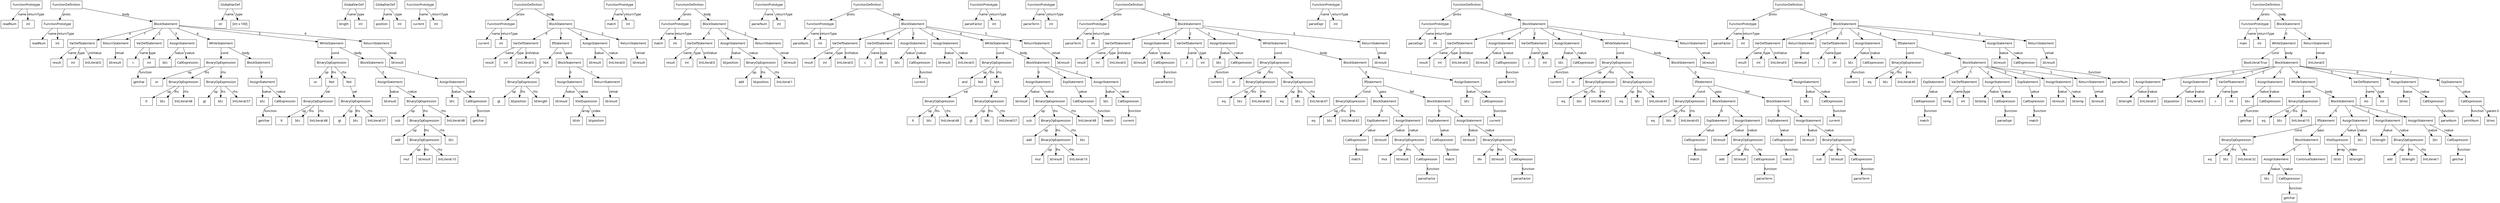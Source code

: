 digraph g {
node[shape = box, fontname = "Fira Code Light"]
edge[fontname = "Fira Code Light", splines = line]
66438088 [label="FunctionPrototype"]
66438088 -> 1 [label="name"]
1 [label="readNum"]
66438088 -> 2 [label="returnType"]
2 [label="int"]
66558688 [label="FunctionDefinition"]
66558688 -> 66438192 [label="proto"]
66558688 -> 66563392 [label="body"]
66438192 [label="FunctionPrototype"]
66438192 -> 3 [label="name"]
3 [label="readNum"]
66438192 -> 4 [label="returnType"]
4 [label="int"]
66563392 [label="BlockStatement"]
66563392 -> 66576696 [label=0]
66563392 -> 66557152 [label=1]
66563392 -> 66577368 [label=2]
66563392 -> 66555616 [label=3]
66563392 -> 66558816 [label=4]
66563392 -> 66557856 [label=5]
66563392 -> 66557792 [label=6]
66576696 [label="VarDefStatement"]
66576696 -> 5 [label="name"]
5 [label="result"]
66576696 -> 6 [label="type"]
6 [label="int"]
66576696 -> 66557984 [label="initValue"]
66557984 [label="IntLiteral:0"]
66557152 [label="ReturnStatement"]
66557152 -> 66552832 [label="retval"]
66552832 [label="Id:result"]
66577368 [label="VarDefStatement"]
66577368 -> 7 [label="name"]
7 [label="c"]
66577368 -> 8 [label="type"]
8 [label="int"]
66555616 [label="AssignStatement"]
66555616 -> 66553976 [label="lvalue"]
66555616 -> 66438608 [label="rvalue"]
66553976 [label="Id:c"]
66438608 [label="CallExpression"]
66438608 -> 9 [label="function"]
9 [label="getchar"]
66558816 [label="WhileStatement"]
66558816 -> 66563536 [label="cond"]
66558816 -> 66563608 [label="body"]
66563536 [label="BinaryOpExpression"]
66563536 -> 10 [label="op"]
10 [label="or"]
66563536 -> 66563248 [label="lhs"]
66563536 -> 66563104 [label="rhs"]
66563248 [label="BinaryOpExpression"]
66563248 -> 11 [label="op"]
11 [label="lt"]
66563248 -> 66552920 [label="lhs"]
66563248 -> 66557216 [label="rhs"]
66552920 [label="Id:c"]
66557216 [label="IntLiteral:48"]
66563104 [label="BinaryOpExpression"]
66563104 -> 12 [label="op"]
12 [label="gt"]
66563104 -> 66554240 [label="lhs"]
66563104 -> 66557920 [label="rhs"]
66554240 [label="Id:c"]
66557920 [label="IntLiteral:57"]
66563608 [label="BlockStatement"]
66563608 -> 66557664 [label=0]
66557664 [label="AssignStatement"]
66557664 -> 66554856 [label="lvalue"]
66557664 -> 66438712 [label="rvalue"]
66554856 [label="Id:c"]
66438712 [label="CallExpression"]
66438712 -> 13 [label="function"]
13 [label="getchar"]
66557856 [label="WhileStatement"]
66557856 -> 66562168 [label="cond"]
66557856 -> 66563032 [label="body"]
66562168 [label="BinaryOpExpression"]
66562168 -> 14 [label="op"]
14 [label="or"]
66562168 -> 66558880 [label="lhs"]
66562168 -> 66558368 [label="rhs"]
66558880 [label="Not"]
66558880 -> 66562096 [label="val"]
66562096 [label="BinaryOpExpression"]
66562096 -> 15 [label="op"]
15 [label="lt"]
66562096 -> 66554944 [label="lhs"]
66562096 -> 66557728 [label="rhs"]
66554944 [label="Id:c"]
66557728 [label="IntLiteral:48"]
66558368 [label="Not"]
66558368 -> 66563320 [label="val"]
66563320 [label="BinaryOpExpression"]
66563320 -> 16 [label="op"]
16 [label="gt"]
66563320 -> 66554592 [label="lhs"]
66563320 -> 66559264 [label="rhs"]
66554592 [label="Id:c"]
66559264 [label="IntLiteral:57"]
66563032 [label="BlockStatement"]
66563032 -> 66559200 [label=0]
66563032 -> 66558112 [label=1]
66559200 [label="AssignStatement"]
66559200 -> 66555120 [label="lvalue"]
66559200 -> 66562960 [label="rvalue"]
66555120 [label="Id:result"]
66562960 [label="BinaryOpExpression"]
66562960 -> 17 [label="op"]
17 [label="sub"]
66562960 -> 66562744 [label="lhs"]
66562960 -> 66559584 [label="rhs"]
66562744 [label="BinaryOpExpression"]
66562744 -> 18 [label="op"]
18 [label="add"]
66562744 -> 66563680 [label="lhs"]
66562744 -> 66554328 [label="rhs"]
66563680 [label="BinaryOpExpression"]
66563680 -> 19 [label="op"]
19 [label="mul"]
66563680 -> 66555032 [label="lhs"]
66563680 -> 66559008 [label="rhs"]
66555032 [label="Id:result"]
66559008 [label="IntLiteral:10"]
66554328 [label="Id:c"]
66559584 [label="IntLiteral:48"]
66558112 [label="AssignStatement"]
66558112 -> 66554416 [label="lvalue"]
66558112 -> 66438816 [label="rvalue"]
66554416 [label="Id:c"]
66438816 [label="CallExpression"]
66438816 -> 20 [label="function"]
20 [label="getchar"]
66557792 [label="ReturnStatement"]
66557792 -> 66554680 [label="retval"]
66554680 [label="Id:result"]
66554768 [label="GlobalVarDef"]
66554768 -> 21 [label="name"]
21 [label="str"]
66554768 -> 22 [label="type"]
22 [label="[int x 100]"]
66555208 [label="GlobalVarDef"]
66555208 -> 23 [label="name"]
23 [label="length"]
66555208 -> 24 [label="type"]
24 [label="int"]
66555296 [label="GlobalVarDef"]
66555296 -> 25 [label="name"]
25 [label="position"]
66555296 -> 26 [label="type"]
26 [label="int"]
66438920 [label="FunctionPrototype"]
66438920 -> 27 [label="name"]
27 [label="current"]
66438920 -> 28 [label="returnType"]
28 [label="int"]
66559136 [label="FunctionDefinition"]
66559136 -> 66439128 [label="proto"]
66559136 -> 66562384 [label="body"]
66439128 [label="FunctionPrototype"]
66439128 -> 29 [label="name"]
29 [label="current"]
66439128 -> 30 [label="returnType"]
30 [label="int"]
66562384 [label="BlockStatement"]
66562384 -> 66577080 [label=0]
66562384 -> 66562528 [label=1]
66562384 -> 66559520 [label=2]
66562384 -> 66558176 [label=3]
66577080 [label="VarDefStatement"]
66577080 -> 31 [label="name"]
31 [label="result"]
66577080 -> 32 [label="type"]
32 [label="int"]
66577080 -> 66558048 [label="initValue"]
66558048 [label="IntLiteral:0"]
66562528 [label="IfStatement"]
66562528 -> 66559072 [label="cond"]
66562528 -> 66562312 [label="pass"]
66559072 [label="Not"]
66559072 -> 66562240 [label="val"]
66562240 [label="BinaryOpExpression"]
66562240 -> 33 [label="op"]
33 [label="gt"]
66562240 -> 66554504 [label="lhs"]
66562240 -> 66555384 [label="rhs"]
66554504 [label="Id:position"]
66555384 [label="Id:length"]
66562312 [label="BlockStatement"]
66562312 -> 66559456 [label=0]
66562312 -> 66558432 [label=1]
66559456 [label="AssignStatement"]
66559456 -> 66580032 [label="lvalue"]
66559456 -> 66558304 [label="rvalue"]
66580032 [label="Id:result"]
66558304 [label="VisitExpression"]
66558304 -> 66555472 [label="array"]
66555472 [label="Id:str"]
66558304 -> 66579944 [label="index"]
66579944 [label="Id:position"]
66558432 [label="ReturnStatement"]
66558432 -> 66579504 [label="retval"]
66579504 [label="Id:result"]
66559520 [label="AssignStatement"]
66559520 -> 66580648 [label="lvalue"]
66559520 -> 66558944 [label="rvalue"]
66580648 [label="Id:result"]
66558944 [label="IntLiteral:0"]
66558176 [label="ReturnStatement"]
66558176 -> 66579592 [label="retval"]
66579592 [label="Id:result"]
66582912 [label="FunctionPrototype"]
66582912 -> 34 [label="name"]
34 [label="match"]
66582912 -> 35 [label="returnType"]
35 [label="int"]
66587224 [label="FunctionDefinition"]
66587224 -> 66585200 [label="proto"]
66587224 -> 66563176 [label="body"]
66585200 [label="FunctionPrototype"]
66585200 -> 36 [label="name"]
36 [label="match"]
66585200 -> 37 [label="returnType"]
37 [label="int"]
66563176 [label="BlockStatement"]
66563176 -> 66592800 [label=0]
66563176 -> 66587096 [label=1]
66563176 -> 66588312 [label=2]
66592800 [label="VarDefStatement"]
66592800 -> 38 [label="name"]
38 [label="result"]
66592800 -> 39 [label="type"]
39 [label="int"]
66592800 -> 66588248 [label="initValue"]
66588248 [label="IntLiteral:0"]
66587096 [label="AssignStatement"]
66587096 -> 66580736 [label="lvalue"]
66587096 -> 66562456 [label="rvalue"]
66580736 [label="Id:position"]
66562456 [label="BinaryOpExpression"]
66562456 -> 40 [label="op"]
40 [label="add"]
66562456 -> 66578536 [label="lhs"]
66562456 -> 66586456 [label="rhs"]
66578536 [label="Id:position"]
66586456 [label="IntLiteral:1"]
66588312 [label="ReturnStatement"]
66588312 -> 66579240 [label="retval"]
66579240 [label="Id:result"]
66583848 [label="FunctionPrototype"]
66583848 -> 41 [label="name"]
41 [label="parseNum"]
66583848 -> 42 [label="returnType"]
42 [label="int"]
66586776 [label="FunctionDefinition"]
66586776 -> 66583328 [label="proto"]
66586776 -> 66560800 [label="body"]
66583328 [label="FunctionPrototype"]
66583328 -> 43 [label="name"]
43 [label="parseNum"]
66583328 -> 44 [label="returnType"]
44 [label="int"]
66560800 [label="BlockStatement"]
66560800 -> 66591456 [label=0]
66560800 -> 66592416 [label=1]
66560800 -> 66588376 [label=2]
66560800 -> 66587288 [label=3]
66560800 -> 66587480 [label=4]
66560800 -> 66587032 [label=5]
66591456 [label="VarDefStatement"]
66591456 -> 45 [label="name"]
45 [label="result"]
66591456 -> 46 [label="type"]
46 [label="int"]
66591456 -> 66587800 [label="initValue"]
66587800 [label="IntLiteral:0"]
66592416 [label="VarDefStatement"]
66592416 -> 47 [label="name"]
47 [label="c"]
66592416 -> 48 [label="type"]
48 [label="int"]
66588376 [label="AssignStatement"]
66588376 -> 66578888 [label="lvalue"]
66588376 -> 66582704 [label="rvalue"]
66578888 [label="Id:c"]
66582704 [label="CallExpression"]
66582704 -> 49 [label="function"]
49 [label="current"]
66587288 [label="AssignStatement"]
66587288 -> 66580296 [label="lvalue"]
66587288 -> 66586392 [label="rvalue"]
66580296 [label="Id:result"]
66586392 [label="IntLiteral:0"]
66587480 [label="WhileStatement"]
66587480 -> 66562888 [label="cond"]
66587480 -> 66559792 [label="body"]
66562888 [label="BinaryOpExpression"]
66562888 -> 50 [label="op"]
50 [label="and"]
66562888 -> 66588184 [label="lhs"]
66562888 -> 66587544 [label="rhs"]
66588184 [label="Not"]
66588184 -> 66562600 [label="val"]
66562600 [label="BinaryOpExpression"]
66562600 -> 51 [label="op"]
51 [label="lt"]
66562600 -> 66580472 [label="lhs"]
66562600 -> 66586584 [label="rhs"]
66580472 [label="Id:c"]
66586584 [label="IntLiteral:48"]
66587544 [label="Not"]
66587544 -> 66562672 [label="val"]
66562672 [label="BinaryOpExpression"]
66562672 -> 52 [label="op"]
52 [label="gt"]
66562672 -> 66579416 [label="lhs"]
66562672 -> 66586648 [label="rhs"]
66579416 [label="Id:c"]
66586648 [label="IntLiteral:57"]
66559792 [label="BlockStatement"]
66559792 -> 66586968 [label=0]
66559792 -> 66586712 [label=1]
66559792 -> 66587352 [label=2]
66586968 [label="AssignStatement"]
66586968 -> 66578184 [label="lvalue"]
66586968 -> 66561952 [label="rvalue"]
66578184 [label="Id:result"]
66561952 [label="BinaryOpExpression"]
66561952 -> 53 [label="op"]
53 [label="sub"]
66561952 -> 66562024 [label="lhs"]
66561952 -> 66587672 [label="rhs"]
66562024 [label="BinaryOpExpression"]
66562024 -> 54 [label="op"]
54 [label="add"]
66562024 -> 66562816 [label="lhs"]
66562024 -> 66579768 [label="rhs"]
66562816 [label="BinaryOpExpression"]
66562816 -> 55 [label="op"]
55 [label="mul"]
66562816 -> 66578272 [label="lhs"]
66562816 -> 66587736 [label="rhs"]
66578272 [label="Id:result"]
66587736 [label="IntLiteral:10"]
66579768 [label="Id:c"]
66587672 [label="IntLiteral:48"]
66586712 [label="ExpStatement"]
66586712 -> 66584888 [label="value"]
66584888 [label="CallExpression"]
66584888 -> 56 [label="function"]
56 [label="match"]
66587352 [label="AssignStatement"]
66587352 -> 66580824 [label="lvalue"]
66587352 -> 66584264 [label="rvalue"]
66580824 [label="Id:c"]
66584264 [label="CallExpression"]
66584264 -> 57 [label="function"]
57 [label="current"]
66587032 [label="ReturnStatement"]
66587032 -> 66578360 [label="retval"]
66578360 [label="Id:result"]
66584056 [label="FunctionPrototype"]
66584056 -> 58 [label="name"]
58 [label="parseFactor"]
66584056 -> 59 [label="returnType"]
59 [label="int"]
66583224 [label="FunctionPrototype"]
66583224 -> 60 [label="name"]
60 [label="parseTerm"]
66583224 -> 61 [label="returnType"]
61 [label="int"]
66589336 [label="FunctionDefinition"]
66589336 -> 66584992 [label="proto"]
66589336 -> 66560224 [label="body"]
66584992 [label="FunctionPrototype"]
66584992 -> 62 [label="name"]
62 [label="parseTerm"]
66584992 -> 63 [label="returnType"]
63 [label="int"]
66560224 [label="BlockStatement"]
66560224 -> 66591168 [label=0]
66560224 -> 66586840 [label=1]
66560224 -> 66593472 [label=2]
66560224 -> 66586904 [label=3]
66560224 -> 66590168 [label=4]
66560224 -> 66588824 [label=5]
66591168 [label="VarDefStatement"]
66591168 -> 64 [label="name"]
64 [label="result"]
66591168 -> 65 [label="type"]
65 [label="int"]
66591168 -> 66588696 [label="initValue"]
66588696 [label="IntLiteral:0"]
66586840 [label="AssignStatement"]
66586840 -> 66578448 [label="lvalue"]
66586840 -> 66585512 [label="rvalue"]
66578448 [label="Id:result"]
66585512 [label="CallExpression"]
66585512 -> 66 [label="function"]
66 [label="parseFactor"]
66593472 [label="VarDefStatement"]
66593472 -> 67 [label="name"]
67 [label="c"]
66593472 -> 68 [label="type"]
68 [label="int"]
66586904 [label="AssignStatement"]
66586904 -> 66579680 [label="lvalue"]
66586904 -> 66583016 [label="rvalue"]
66579680 [label="Id:c"]
66583016 [label="CallExpression"]
66583016 -> 69 [label="function"]
69 [label="current"]
66590168 [label="WhileStatement"]
66590168 -> 66561304 [label="cond"]
66590168 -> 66560440 [label="body"]
66561304 [label="BinaryOpExpression"]
66561304 -> 70 [label="op"]
70 [label="or"]
66561304 -> 66559864 [label="lhs"]
66561304 -> 66561736 [label="rhs"]
66559864 [label="BinaryOpExpression"]
66559864 -> 71 [label="op"]
71 [label="eq"]
66559864 -> 66580912 [label="lhs"]
66559864 -> 66587160 [label="rhs"]
66580912 [label="Id:c"]
66587160 [label="IntLiteral:42"]
66561736 [label="BinaryOpExpression"]
66561736 -> 72 [label="op"]
72 [label="eq"]
66561736 -> 66578624 [label="lhs"]
66561736 -> 66587416 [label="rhs"]
66578624 [label="Id:c"]
66587416 [label="IntLiteral:47"]
66560440 [label="BlockStatement"]
66560440 -> 66560008 [label=0]
66560440 -> 66589208 [label=1]
66560008 [label="IfStatement"]
66560008 -> 66560872 [label="cond"]
66560008 -> 66560656 [label="pass"]
66560872 [label="BinaryOpExpression"]
66560872 -> 73 [label="op"]
73 [label="eq"]
66560872 -> 66578712 [label="lhs"]
66560872 -> 66589528 [label="rhs"]
66578712 [label="Id:c"]
66589528 [label="IntLiteral:42"]
66560656 [label="BlockStatement"]
66560656 -> 66590360 [label=0]
66560656 -> 66590232 [label=1]
66590360 [label="ExpStatement"]
66590360 -> 66582288 [label="value"]
66582288 [label="CallExpression"]
66582288 -> 74 [label="function"]
74 [label="match"]
66590232 [label="AssignStatement"]
66590232 -> 66579856 [label="lvalue"]
66590232 -> 66559936 [label="rvalue"]
66579856 [label="Id:result"]
66559936 [label="BinaryOpExpression"]
66559936 -> 75 [label="op"]
75 [label="mul"]
66559936 -> 66578800 [label="lhs"]
66559936 -> 66583744 [label="rhs"]
66578800 [label="Id:result"]
66583744 [label="CallExpression"]
66583744 -> 76 [label="function"]
76 [label="parseFactor"]
66560008 -> 66561880 [label="fail"]
66561880 [label="BlockStatement"]
66561880 -> 66589400 [label=0]
66561880 -> 66589464 [label=1]
66589400 [label="ExpStatement"]
66589400 -> 66583432 [label="value"]
66583432 [label="CallExpression"]
66583432 -> 77 [label="function"]
77 [label="match"]
66589464 [label="AssignStatement"]
66589464 -> 66579064 [label="lvalue"]
66589464 -> 66560368 [label="rvalue"]
66579064 [label="Id:result"]
66560368 [label="BinaryOpExpression"]
66560368 -> 78 [label="op"]
78 [label="div"]
66560368 -> 66578976 [label="lhs"]
66560368 -> 66582392 [label="rhs"]
66578976 [label="Id:result"]
66582392 [label="CallExpression"]
66582392 -> 79 [label="function"]
79 [label="parseFactor"]
66589208 [label="AssignStatement"]
66589208 -> 66579152 [label="lvalue"]
66589208 -> 66584784 [label="rvalue"]
66579152 [label="Id:c"]
66584784 [label="CallExpression"]
66584784 -> 80 [label="function"]
80 [label="current"]
66588824 [label="ReturnStatement"]
66588824 -> 66579328 [label="retval"]
66579328 [label="Id:result"]
66583536 [label="FunctionPrototype"]
66583536 -> 81 [label="name"]
81 [label="parseExpr"]
66583536 -> 82 [label="returnType"]
82 [label="int"]
66602992 [label="FunctionDefinition"]
66602992 -> 66583640 [label="proto"]
66602992 -> 66561664 [label="body"]
66583640 [label="FunctionPrototype"]
66583640 -> 83 [label="name"]
83 [label="parseExpr"]
66583640 -> 84 [label="returnType"]
84 [label="int"]
66561664 [label="BlockStatement"]
66561664 -> 66591744 [label=0]
66561664 -> 66589848 [label=1]
66561664 -> 66591360 [label=2]
66561664 -> 66589656 [label=3]
66561664 -> 66588632 [label=4]
66561664 -> 66588760 [label=5]
66591744 [label="VarDefStatement"]
66591744 -> 85 [label="name"]
85 [label="result"]
66591744 -> 86 [label="type"]
86 [label="int"]
66591744 -> 66589144 [label="initValue"]
66589144 [label="IntLiteral:0"]
66589848 [label="AssignStatement"]
66589848 -> 66580120 [label="lvalue"]
66589848 -> 66583952 [label="rvalue"]
66580120 [label="Id:result"]
66583952 [label="CallExpression"]
66583952 -> 87 [label="function"]
87 [label="parseTerm"]
66591360 [label="VarDefStatement"]
66591360 -> 88 [label="name"]
88 [label="c"]
66591360 -> 89 [label="type"]
89 [label="int"]
66589656 [label="AssignStatement"]
66589656 -> 66580208 [label="lvalue"]
66589656 -> 66583120 [label="rvalue"]
66580208 [label="Id:c"]
66583120 [label="CallExpression"]
66583120 -> 90 [label="function"]
90 [label="current"]
66588632 [label="WhileStatement"]
66588632 -> 66561808 [label="cond"]
66588632 -> 66560944 [label="body"]
66561808 [label="BinaryOpExpression"]
66561808 -> 91 [label="op"]
91 [label="or"]
66561808 -> 66561232 [label="lhs"]
66561808 -> 66561592 [label="rhs"]
66561232 [label="BinaryOpExpression"]
66561232 -> 92 [label="op"]
92 [label="eq"]
66561232 -> 66580384 [label="lhs"]
66561232 -> 66590040 [label="rhs"]
66580384 [label="Id:c"]
66590040 [label="IntLiteral:43"]
66561592 [label="BinaryOpExpression"]
66561592 -> 93 [label="op"]
93 [label="eq"]
66561592 -> 66580560 [label="lhs"]
66561592 -> 66589080 [label="rhs"]
66580560 [label="Id:c"]
66589080 [label="IntLiteral:45"]
66560944 [label="BlockStatement"]
66560944 -> 66561448 [label=0]
66560944 -> 66589016 [label=1]
66561448 [label="IfStatement"]
66561448 -> 66561376 [label="cond"]
66561448 -> 66560584 [label="pass"]
66561376 [label="BinaryOpExpression"]
66561376 -> 94 [label="op"]
94 [label="eq"]
66561376 -> 66581264 [label="lhs"]
66561376 -> 66588504 [label="rhs"]
66581264 [label="Id:c"]
66588504 [label="IntLiteral:43"]
66560584 [label="BlockStatement"]
66560584 -> 66588888 [label=0]
66560584 -> 66589784 [label=1]
66588888 [label="ExpStatement"]
66588888 -> 66584472 [label="value"]
66584472 [label="CallExpression"]
66584472 -> 95 [label="function"]
95 [label="match"]
66589784 [label="AssignStatement"]
66589784 -> 66582144 [label="lvalue"]
66589784 -> 66560728 [label="rvalue"]
66582144 [label="Id:result"]
66560728 [label="BinaryOpExpression"]
66560728 -> 96 [label="op"]
96 [label="add"]
66560728 -> 66582056 [label="lhs"]
66560728 -> 66585304 [label="rhs"]
66582056 [label="Id:result"]
66585304 [label="CallExpression"]
66585304 -> 97 [label="function"]
97 [label="parseTerm"]
66561448 -> 66560296 [label="fail"]
66560296 [label="BlockStatement"]
66560296 -> 66590104 [label=0]
66560296 -> 66588568 [label=1]
66590104 [label="ExpStatement"]
66590104 -> 66585096 [label="value"]
66585096 [label="CallExpression"]
66585096 -> 98 [label="function"]
98 [label="match"]
66588568 [label="AssignStatement"]
66588568 -> 66581440 [label="lvalue"]
66588568 -> 66560080 [label="rvalue"]
66581440 [label="Id:result"]
66560080 [label="BinaryOpExpression"]
66560080 -> 99 [label="op"]
99 [label="sub"]
66560080 -> 66581352 [label="lhs"]
66560080 -> 66582808 [label="rhs"]
66581352 [label="Id:result"]
66582808 [label="CallExpression"]
66582808 -> 100 [label="function"]
100 [label="parseTerm"]
66589016 [label="AssignStatement"]
66589016 -> 66581000 [label="lvalue"]
66589016 -> 66584160 [label="rvalue"]
66581000 [label="Id:c"]
66584160 [label="CallExpression"]
66584160 -> 101 [label="function"]
101 [label="current"]
66588760 [label="ReturnStatement"]
66588760 -> 66581528 [label="retval"]
66581528 [label="Id:result"]
66603120 [label="FunctionDefinition"]
66603120 -> 66582496 [label="proto"]
66603120 -> 66614752 [label="body"]
66582496 [label="FunctionPrototype"]
66582496 -> 102 [label="name"]
102 [label="parseFactor"]
66582496 -> 103 [label="returnType"]
103 [label="int"]
66614752 [label="BlockStatement"]
66614752 -> 66593664 [label=0]
66614752 -> 66602928 [label=1]
66614752 -> 66592896 [label=2]
66614752 -> 66604400 [label=3]
66614752 -> 66561016 [label=4]
66614752 -> 66604016 [label=5]
66614752 -> 66604272 [label=6]
66593664 [label="VarDefStatement"]
66593664 -> 104 [label="name"]
104 [label="result"]
66593664 -> 105 [label="type"]
105 [label="int"]
66593664 -> 66603248 [label="initValue"]
66603248 [label="IntLiteral:0"]
66602928 [label="ReturnStatement"]
66602928 -> 66581088 [label="retval"]
66581088 [label="Id:result"]
66592896 [label="VarDefStatement"]
66592896 -> 106 [label="name"]
106 [label="c"]
66592896 -> 107 [label="type"]
107 [label="int"]
66604400 [label="AssignStatement"]
66604400 -> 66581616 [label="lvalue"]
66604400 -> 66584576 [label="rvalue"]
66581616 [label="Id:c"]
66584576 [label="CallExpression"]
66584576 -> 108 [label="function"]
108 [label="current"]
66561016 [label="IfStatement"]
66561016 -> 66561520 [label="cond"]
66561016 -> 66560152 [label="pass"]
66561520 [label="BinaryOpExpression"]
66561520 -> 109 [label="op"]
109 [label="eq"]
66561520 -> 66581704 [label="lhs"]
66561520 -> 66604784 [label="rhs"]
66581704 [label="Id:c"]
66604784 [label="IntLiteral:40"]
66560152 [label="BlockStatement"]
66560152 -> 66603056 [label=0]
66560152 -> 66594048 [label=1]
66560152 -> 66602800 [label=2]
66560152 -> 66604080 [label=3]
66560152 -> 66603568 [label=4]
66560152 -> 66604464 [label=5]
66603056 [label="ExpStatement"]
66603056 -> 66585408 [label="value"]
66585408 [label="CallExpression"]
66585408 -> 110 [label="function"]
110 [label="match"]
66594048 [label="VarDefStatement"]
66594048 -> 111 [label="name"]
111 [label="temp"]
66594048 -> 112 [label="type"]
112 [label="int"]
66602800 [label="AssignStatement"]
66602800 -> 66581792 [label="lvalue"]
66602800 -> 66584368 [label="rvalue"]
66581792 [label="Id:temp"]
66584368 [label="CallExpression"]
66584368 -> 113 [label="function"]
113 [label="parseExpr"]
66604080 [label="ExpStatement"]
66604080 -> 66584680 [label="value"]
66584680 [label="CallExpression"]
66584680 -> 114 [label="function"]
114 [label="match"]
66603568 [label="AssignStatement"]
66603568 -> 66581880 [label="lvalue"]
66603568 -> 66581176 [label="rvalue"]
66581880 [label="Id:result"]
66581176 [label="Id:temp"]
66604464 [label="ReturnStatement"]
66604464 -> 66581968 [label="retval"]
66581968 [label="Id:result"]
66604016 [label="AssignStatement"]
66604016 -> 66608664 [label="lvalue"]
66604016 -> 66582600 [label="rvalue"]
66608664 [label="Id:result"]
66582600 [label="CallExpression"]
66582600 -> 115 [label="function"]
115 [label="parseNum"]
66604272 [label="ReturnStatement"]
66604272 -> 66609456 [label="retval"]
66609456 [label="Id:result"]
66606576 [label="FunctionDefinition"]
66606576 -> 66437256 [label="proto"]
66606576 -> 66614176 [label="body"]
66437256 [label="FunctionPrototype"]
66437256 -> 116 [label="name"]
116 [label="main"]
66437256 -> 117 [label="returnType"]
117 [label="int"]
66614176 [label="BlockStatement"]
66614176 -> 66604976 [label=0]
66614176 -> 66606064 [label=1]
66604976 [label="WhileStatement"]
66604976 -> 66603696 [label="cond"]
66604976 -> 66614536 [label="body"]
66603696 [label="BoolLiteral:True"]
66614536 [label="BlockStatement"]
66614536 -> 66604144 [label=0]
66614536 -> 66603312 [label=1]
66614536 -> 66594240 [label=2]
66614536 -> 66604208 [label=3]
66614536 -> 66605616 [label=4]
66614536 -> 66593856 [label=5]
66614536 -> 66604592 [label=6]
66614536 -> 66605104 [label=7]
66604144 [label="AssignStatement"]
66604144 -> 66609632 [label="lvalue"]
66604144 -> 66603888 [label="rvalue"]
66609632 [label="Id:length"]
66603888 [label="IntLiteral:0"]
66603312 [label="AssignStatement"]
66603312 -> 66608136 [label="lvalue"]
66603312 -> 66604528 [label="rvalue"]
66608136 [label="Id:position"]
66604528 [label="IntLiteral:0"]
66594240 [label="VarDefStatement"]
66594240 -> 118 [label="name"]
118 [label="c"]
66594240 -> 119 [label="type"]
119 [label="int"]
66604208 [label="AssignStatement"]
66604208 -> 66606992 [label="lvalue"]
66604208 -> 66585928 [label="rvalue"]
66606992 [label="Id:c"]
66585928 [label="CallExpression"]
66585928 -> 120 [label="function"]
120 [label="getchar"]
66605616 [label="WhileStatement"]
66605616 -> 66613672 [label="cond"]
66605616 -> 66614104 [label="body"]
66613672 [label="BinaryOpExpression"]
66613672 -> 121 [label="op"]
121 [label="eq"]
66613672 -> 66609368 [label="lhs"]
66613672 -> 66603760 [label="rhs"]
66609368 [label="Id:c"]
66603760 [label="IntLiteral:10"]
66614104 [label="BlockStatement"]
66614104 -> 66614464 [label=0]
66614104 -> 66603632 [label=1]
66614104 -> 66603952 [label=2]
66614104 -> 66605552 [label=3]
66614464 [label="IfStatement"]
66614464 -> 66613888 [label="cond"]
66614464 -> 66613600 [label="pass"]
66613888 [label="BinaryOpExpression"]
66613888 -> 122 [label="op"]
122 [label="eq"]
66613888 -> 66607520 [label="lhs"]
66613888 -> 66603440 [label="rhs"]
66607520 [label="Id:c"]
66603440 [label="IntLiteral:32"]
66613600 [label="BlockStatement"]
66613600 -> 66602864 [label=0]
66613600 -> 66601272 [label=1]
66602864 [label="AssignStatement"]
66602864 -> 66608312 [label="lvalue"]
66602864 -> 66586032 [label="rvalue"]
66608312 [label="Id:c"]
66586032 [label="CallExpression"]
66586032 -> 123 [label="function"]
123 [label="getchar"]
66601272 [label="ContinueStatement"]
66603632 [label="AssignStatement"]
66603632 -> 66603824 [label="lvalue"]
66603632 -> 66607080 [label="rvalue"]
66603824 [label="VisitExpression"]
66603824 -> 66609192 [label="array"]
66609192 [label="Id:str"]
66603824 -> 66608224 [label="index"]
66608224 [label="Id:length"]
66607080 [label="Id:c"]
66603952 [label="AssignStatement"]
66603952 -> 66609104 [label="lvalue"]
66603952 -> 66613312 [label="rvalue"]
66609104 [label="Id:length"]
66613312 [label="BinaryOpExpression"]
66613312 -> 124 [label="op"]
124 [label="add"]
66613312 -> 66607256 [label="lhs"]
66613312 -> 66606512 [label="rhs"]
66607256 [label="Id:length"]
66606512 [label="IntLiteral:1"]
66605552 [label="AssignStatement"]
66605552 -> 66607168 [label="lvalue"]
66605552 -> 66585824 [label="rvalue"]
66607168 [label="Id:c"]
66585824 [label="CallExpression"]
66585824 -> 125 [label="function"]
125 [label="getchar"]
66593856 [label="VarDefStatement"]
66593856 -> 126 [label="name"]
126 [label="res"]
66593856 -> 127 [label="type"]
127 [label="int"]
66604592 [label="AssignStatement"]
66604592 -> 66608400 [label="lvalue"]
66604592 -> 66586136 [label="rvalue"]
66608400 [label="Id:res"]
66586136 [label="CallExpression"]
66586136 -> 128 [label="function"]
128 [label="parseNum"]
66605104 [label="ExpStatement"]
66605104 -> 66586240 [label="value"]
66586240 [label="CallExpression"]
66586240 -> 129 [label="function"]
129 [label="printNum"]
66586240 -> 66606904 [label="param 0"]
66606904 [label="Id:res"]
66606064 [label="ReturnStatement"]
66606064 -> 66605424 [label="retval"]
66605424 [label="IntLiteral:0"]
}

